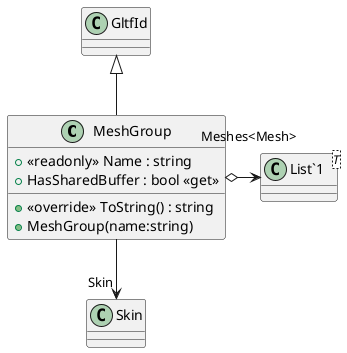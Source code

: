 @startuml
class MeshGroup {
    + <<readonly>> Name : string
    + <<override>> ToString() : string
    + MeshGroup(name:string)
    + HasSharedBuffer : bool <<get>>
}
class "List`1"<T> {
}
GltfId <|-- MeshGroup
MeshGroup o-> "Meshes<Mesh>" "List`1"
MeshGroup --> "Skin" Skin
@enduml
